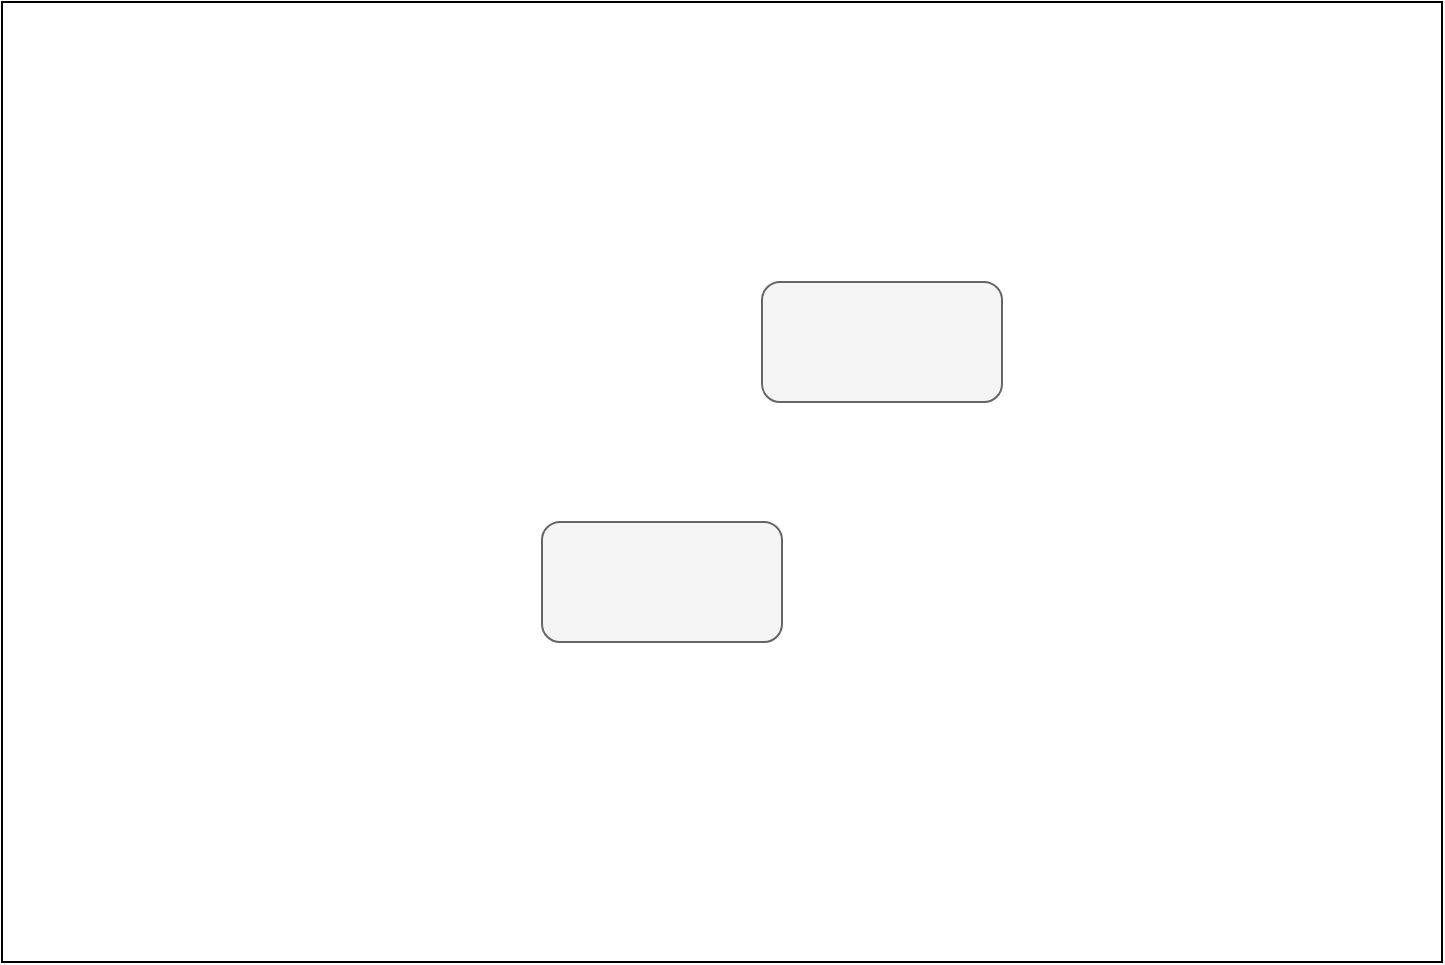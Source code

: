 <mxfile version="20.5.2" type="device"><diagram id="zgpXGauI_KDJC0JBV_uC" name="Page-1"><mxGraphModel dx="1422" dy="804" grid="1" gridSize="10" guides="1" tooltips="1" connect="1" arrows="1" fold="1" page="1" pageScale="1" pageWidth="827" pageHeight="1169" math="0" shadow="0"><root><mxCell id="0"/><mxCell id="1" parent="0"/><mxCell id="lM4l5C7AbIud2ZK0LoAo-1" value="" style="rounded=0;whiteSpace=wrap;html=1;" vertex="1" parent="1"><mxGeometry x="80" y="120" width="720" height="480" as="geometry"/></mxCell><mxCell id="lM4l5C7AbIud2ZK0LoAo-2" value="" style="rounded=1;whiteSpace=wrap;html=1;fillColor=#f5f5f5;fontColor=#333333;strokeColor=#666666;" vertex="1" parent="1"><mxGeometry x="350" y="380" width="120" height="60" as="geometry"/></mxCell><mxCell id="lM4l5C7AbIud2ZK0LoAo-3" value="" style="rounded=1;whiteSpace=wrap;html=1;fillColor=#f5f5f5;fontColor=#333333;strokeColor=#666666;" vertex="1" parent="1"><mxGeometry x="460" y="260" width="120" height="60" as="geometry"/></mxCell></root></mxGraphModel></diagram></mxfile>